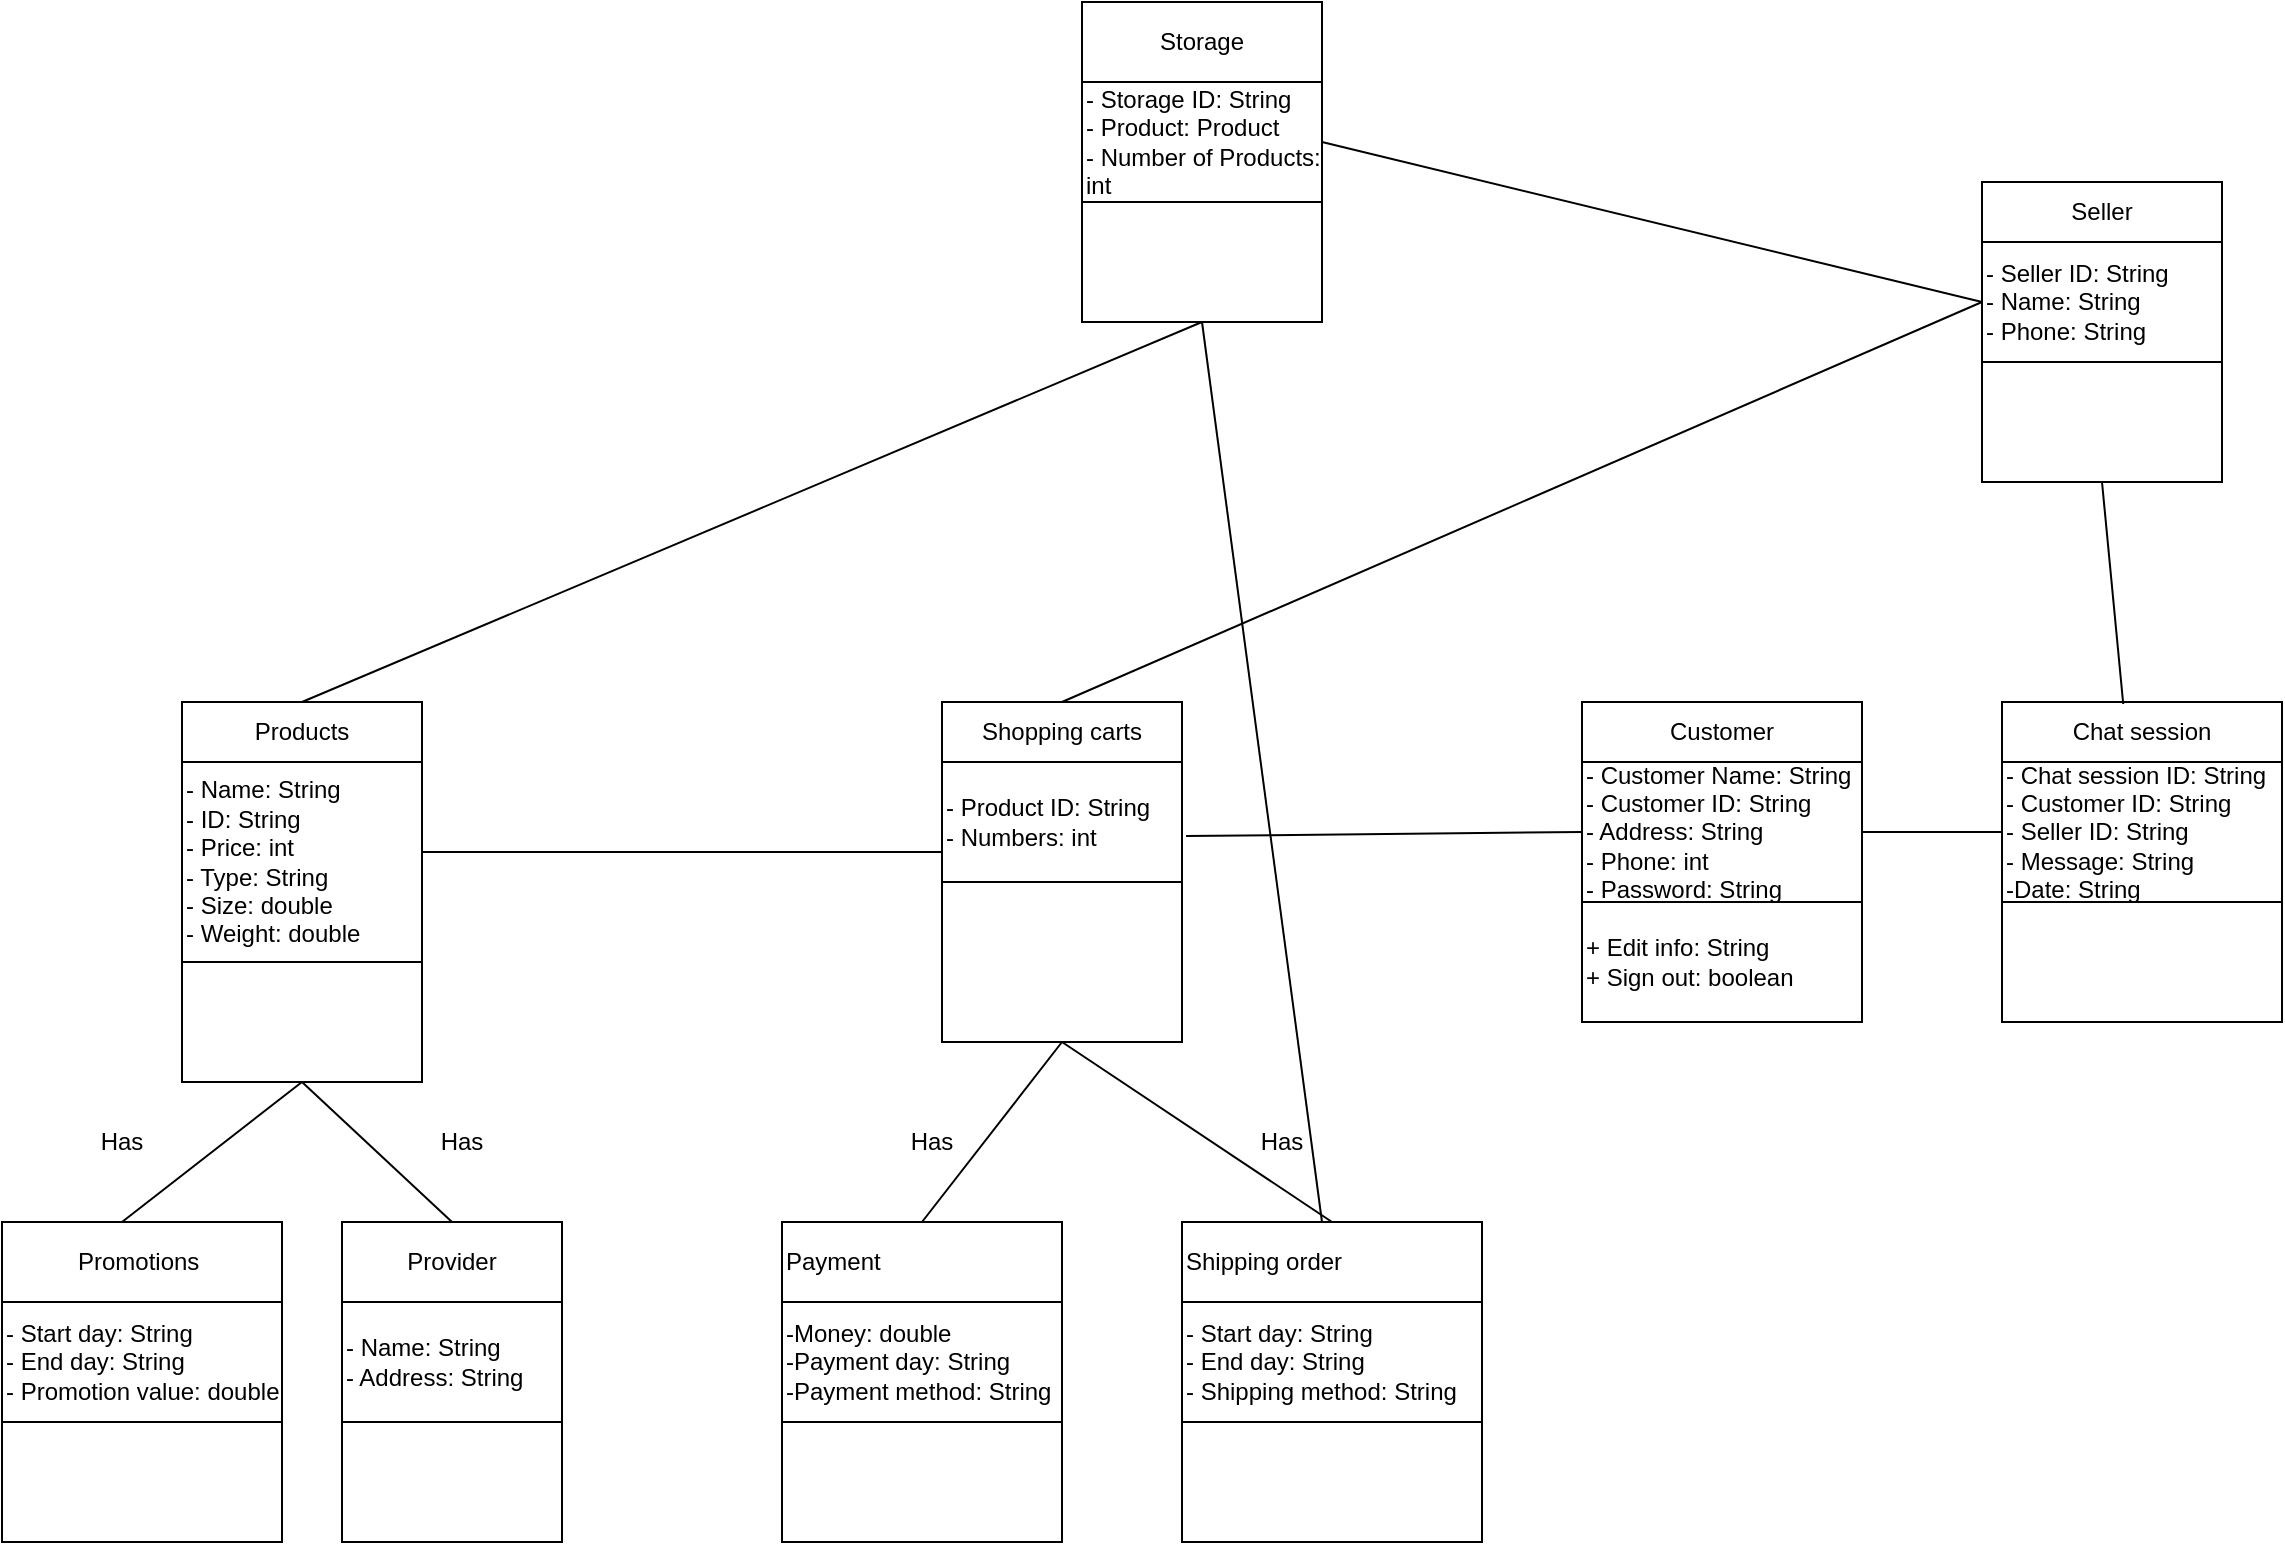 <mxfile version="14.6.9" type="device"><diagram id="LX4eJwAMRMhfonvK7PKO" name="Page-1"><mxGraphModel dx="868" dy="1277" grid="1" gridSize="10" guides="1" tooltips="1" connect="1" arrows="1" fold="1" page="1" pageScale="1" pageWidth="1169" pageHeight="827" math="0" shadow="0"><root><mxCell id="0"/><mxCell id="1" parent="0"/><mxCell id="oTQE_fZ3oGOkvN394g78-7" value="Products" style="rounded=0;whiteSpace=wrap;html=1;" vertex="1" parent="1"><mxGeometry x="100" y="100" width="120" height="30" as="geometry"/></mxCell><mxCell id="oTQE_fZ3oGOkvN394g78-9" value="- Name: String&amp;nbsp;&lt;br&gt;- ID: String&lt;br&gt;- Price: int&lt;br&gt;- Type: String&lt;br&gt;- Size: double&lt;br&gt;- Weight: double" style="rounded=0;whiteSpace=wrap;html=1;align=left;" vertex="1" parent="1"><mxGeometry x="100" y="130" width="120" height="100" as="geometry"/></mxCell><mxCell id="oTQE_fZ3oGOkvN394g78-10" value="" style="rounded=0;whiteSpace=wrap;html=1;" vertex="1" parent="1"><mxGeometry x="100" y="230" width="120" height="60" as="geometry"/></mxCell><mxCell id="oTQE_fZ3oGOkvN394g78-11" value="Promotions&amp;nbsp;" style="rounded=0;whiteSpace=wrap;html=1;align=center;" vertex="1" parent="1"><mxGeometry x="10" y="360" width="140" height="40" as="geometry"/></mxCell><mxCell id="oTQE_fZ3oGOkvN394g78-12" value="- Start day: String&lt;br&gt;- End day: String&lt;br&gt;- Promotion value: double" style="rounded=0;whiteSpace=wrap;html=1;align=left;" vertex="1" parent="1"><mxGeometry x="10" y="400" width="140" height="60" as="geometry"/></mxCell><mxCell id="oTQE_fZ3oGOkvN394g78-14" value="" style="rounded=0;whiteSpace=wrap;html=1;align=left;" vertex="1" parent="1"><mxGeometry x="10" y="460" width="140" height="60" as="geometry"/></mxCell><mxCell id="oTQE_fZ3oGOkvN394g78-15" value="Provider" style="rounded=0;whiteSpace=wrap;html=1;align=center;" vertex="1" parent="1"><mxGeometry x="180" y="360" width="110" height="40" as="geometry"/></mxCell><mxCell id="oTQE_fZ3oGOkvN394g78-16" value="- Name: String&lt;br&gt;- Address: String" style="rounded=0;whiteSpace=wrap;html=1;align=left;" vertex="1" parent="1"><mxGeometry x="180" y="400" width="110" height="60" as="geometry"/></mxCell><mxCell id="oTQE_fZ3oGOkvN394g78-17" value="" style="rounded=0;whiteSpace=wrap;html=1;align=left;" vertex="1" parent="1"><mxGeometry x="180" y="460" width="110" height="60" as="geometry"/></mxCell><mxCell id="oTQE_fZ3oGOkvN394g78-18" value="" style="endArrow=none;html=1;entryX=0.5;entryY=1;entryDx=0;entryDy=0;" edge="1" parent="1" target="oTQE_fZ3oGOkvN394g78-10"><mxGeometry width="50" height="50" relative="1" as="geometry"><mxPoint x="70" y="360" as="sourcePoint"/><mxPoint x="120" y="310" as="targetPoint"/></mxGeometry></mxCell><mxCell id="oTQE_fZ3oGOkvN394g78-19" value="" style="endArrow=none;html=1;exitX=0.5;exitY=1;exitDx=0;exitDy=0;entryX=0.5;entryY=0;entryDx=0;entryDy=0;" edge="1" parent="1" source="oTQE_fZ3oGOkvN394g78-10" target="oTQE_fZ3oGOkvN394g78-15"><mxGeometry width="50" height="50" relative="1" as="geometry"><mxPoint x="320" y="280" as="sourcePoint"/><mxPoint x="370" y="230" as="targetPoint"/></mxGeometry></mxCell><mxCell id="oTQE_fZ3oGOkvN394g78-20" value="Has" style="text;html=1;strokeColor=none;fillColor=none;align=center;verticalAlign=middle;whiteSpace=wrap;rounded=0;" vertex="1" parent="1"><mxGeometry x="50" y="310" width="40" height="20" as="geometry"/></mxCell><mxCell id="oTQE_fZ3oGOkvN394g78-22" value="Has" style="text;html=1;strokeColor=none;fillColor=none;align=center;verticalAlign=middle;whiteSpace=wrap;rounded=0;" vertex="1" parent="1"><mxGeometry x="220" y="305" width="40" height="30" as="geometry"/></mxCell><mxCell id="oTQE_fZ3oGOkvN394g78-23" value="Shopping carts" style="rounded=0;whiteSpace=wrap;html=1;align=center;" vertex="1" parent="1"><mxGeometry x="480" y="100" width="120" height="30" as="geometry"/></mxCell><mxCell id="oTQE_fZ3oGOkvN394g78-24" value="- Product ID: String&lt;br&gt;- Numbers: int" style="rounded=0;whiteSpace=wrap;html=1;align=left;" vertex="1" parent="1"><mxGeometry x="480" y="130" width="120" height="60" as="geometry"/></mxCell><mxCell id="oTQE_fZ3oGOkvN394g78-25" value="" style="rounded=0;whiteSpace=wrap;html=1;align=left;" vertex="1" parent="1"><mxGeometry x="480" y="190" width="120" height="80" as="geometry"/></mxCell><mxCell id="oTQE_fZ3oGOkvN394g78-26" value="Payment" style="rounded=0;whiteSpace=wrap;html=1;align=left;" vertex="1" parent="1"><mxGeometry x="400" y="360" width="140" height="40" as="geometry"/></mxCell><mxCell id="oTQE_fZ3oGOkvN394g78-27" value="" style="endArrow=none;html=1;entryX=0;entryY=0.75;entryDx=0;entryDy=0;" edge="1" parent="1" target="oTQE_fZ3oGOkvN394g78-24"><mxGeometry width="50" height="50" relative="1" as="geometry"><mxPoint x="220" y="175" as="sourcePoint"/><mxPoint x="370" y="300" as="targetPoint"/></mxGeometry></mxCell><mxCell id="oTQE_fZ3oGOkvN394g78-28" value="-Money: double&lt;br&gt;-Payment day: String&lt;br&gt;-Payment method: String" style="rounded=0;whiteSpace=wrap;html=1;align=left;" vertex="1" parent="1"><mxGeometry x="400" y="400" width="140" height="60" as="geometry"/></mxCell><mxCell id="oTQE_fZ3oGOkvN394g78-29" value="" style="rounded=0;whiteSpace=wrap;html=1;align=left;" vertex="1" parent="1"><mxGeometry x="400" y="460" width="140" height="60" as="geometry"/></mxCell><mxCell id="oTQE_fZ3oGOkvN394g78-31" value="" style="endArrow=none;html=1;entryX=0.5;entryY=1;entryDx=0;entryDy=0;exitX=0.5;exitY=0;exitDx=0;exitDy=0;" edge="1" parent="1" source="oTQE_fZ3oGOkvN394g78-26" target="oTQE_fZ3oGOkvN394g78-25"><mxGeometry width="50" height="50" relative="1" as="geometry"><mxPoint x="320" y="340" as="sourcePoint"/><mxPoint x="370" y="290" as="targetPoint"/></mxGeometry></mxCell><mxCell id="oTQE_fZ3oGOkvN394g78-32" value="Shipping order" style="rounded=0;whiteSpace=wrap;html=1;align=left;" vertex="1" parent="1"><mxGeometry x="600" y="360" width="150" height="40" as="geometry"/></mxCell><mxCell id="oTQE_fZ3oGOkvN394g78-33" value="" style="endArrow=none;html=1;exitX=0.5;exitY=0;exitDx=0;exitDy=0;" edge="1" parent="1" source="oTQE_fZ3oGOkvN394g78-32"><mxGeometry width="50" height="50" relative="1" as="geometry"><mxPoint x="320" y="340" as="sourcePoint"/><mxPoint x="540" y="270" as="targetPoint"/></mxGeometry></mxCell><mxCell id="oTQE_fZ3oGOkvN394g78-34" value="- Start day: String&lt;br&gt;- End day: String&lt;br&gt;- Shipping method: String&amp;nbsp;" style="rounded=0;whiteSpace=wrap;html=1;align=left;" vertex="1" parent="1"><mxGeometry x="600" y="400" width="150" height="60" as="geometry"/></mxCell><mxCell id="oTQE_fZ3oGOkvN394g78-35" value="" style="rounded=0;whiteSpace=wrap;html=1;align=left;" vertex="1" parent="1"><mxGeometry x="600" y="460" width="150" height="60" as="geometry"/></mxCell><mxCell id="oTQE_fZ3oGOkvN394g78-36" value="Has" style="text;html=1;strokeColor=none;fillColor=none;align=center;verticalAlign=middle;whiteSpace=wrap;rounded=0;" vertex="1" parent="1"><mxGeometry x="460" y="310" width="30" height="20" as="geometry"/></mxCell><mxCell id="oTQE_fZ3oGOkvN394g78-38" value="Has" style="text;html=1;strokeColor=none;fillColor=none;align=center;verticalAlign=middle;whiteSpace=wrap;rounded=0;" vertex="1" parent="1"><mxGeometry x="630" y="310" width="40" height="20" as="geometry"/></mxCell><mxCell id="oTQE_fZ3oGOkvN394g78-41" value="Customer" style="rounded=0;whiteSpace=wrap;html=1;align=center;" vertex="1" parent="1"><mxGeometry x="800" y="100" width="140" height="30" as="geometry"/></mxCell><mxCell id="oTQE_fZ3oGOkvN394g78-42" value="- Customer Name: String&lt;br&gt;- Customer ID: String&lt;br&gt;- Address: String&lt;br&gt;- Phone: int&amp;nbsp;&lt;br&gt;- Password: String" style="rounded=0;whiteSpace=wrap;html=1;align=left;" vertex="1" parent="1"><mxGeometry x="800" y="130" width="140" height="70" as="geometry"/></mxCell><mxCell id="oTQE_fZ3oGOkvN394g78-43" value="+ Edit info: String&lt;br&gt;+ Sign out: boolean" style="rounded=0;whiteSpace=wrap;html=1;align=left;" vertex="1" parent="1"><mxGeometry x="800" y="200" width="140" height="60" as="geometry"/></mxCell><mxCell id="oTQE_fZ3oGOkvN394g78-44" value="" style="endArrow=none;html=1;entryX=0;entryY=0.5;entryDx=0;entryDy=0;exitX=1.017;exitY=0.617;exitDx=0;exitDy=0;exitPerimeter=0;" edge="1" parent="1" source="oTQE_fZ3oGOkvN394g78-24" target="oTQE_fZ3oGOkvN394g78-42"><mxGeometry width="50" height="50" relative="1" as="geometry"><mxPoint x="730" y="390" as="sourcePoint"/><mxPoint x="780" y="340" as="targetPoint"/></mxGeometry></mxCell><mxCell id="oTQE_fZ3oGOkvN394g78-45" value="Chat session" style="rounded=0;whiteSpace=wrap;html=1;align=center;" vertex="1" parent="1"><mxGeometry x="1010" y="100" width="140" height="30" as="geometry"/></mxCell><mxCell id="oTQE_fZ3oGOkvN394g78-46" value="- Chat session ID: String&lt;br&gt;- Customer ID: String&lt;br&gt;- Seller ID: String&lt;br&gt;- Message: String&lt;br&gt;-Date: String" style="rounded=0;whiteSpace=wrap;html=1;align=left;" vertex="1" parent="1"><mxGeometry x="1010" y="130" width="140" height="70" as="geometry"/></mxCell><mxCell id="oTQE_fZ3oGOkvN394g78-47" value="" style="rounded=0;whiteSpace=wrap;html=1;align=left;" vertex="1" parent="1"><mxGeometry x="1010" y="200" width="140" height="60" as="geometry"/></mxCell><mxCell id="oTQE_fZ3oGOkvN394g78-48" value="" style="endArrow=none;html=1;entryX=0;entryY=0.5;entryDx=0;entryDy=0;" edge="1" parent="1" target="oTQE_fZ3oGOkvN394g78-46"><mxGeometry width="50" height="50" relative="1" as="geometry"><mxPoint x="940" y="165" as="sourcePoint"/><mxPoint x="780" y="120" as="targetPoint"/></mxGeometry></mxCell><mxCell id="oTQE_fZ3oGOkvN394g78-50" value="Seller" style="rounded=0;whiteSpace=wrap;html=1;align=center;" vertex="1" parent="1"><mxGeometry x="1000" y="-160" width="120" height="30" as="geometry"/></mxCell><mxCell id="oTQE_fZ3oGOkvN394g78-51" value="- Seller ID: String&lt;br&gt;- Name: String&lt;br&gt;- Phone: String" style="rounded=0;whiteSpace=wrap;html=1;align=left;" vertex="1" parent="1"><mxGeometry x="1000" y="-130" width="120" height="60" as="geometry"/></mxCell><mxCell id="oTQE_fZ3oGOkvN394g78-52" value="" style="rounded=0;whiteSpace=wrap;html=1;align=left;" vertex="1" parent="1"><mxGeometry x="1000" y="-70" width="120" height="60" as="geometry"/></mxCell><mxCell id="oTQE_fZ3oGOkvN394g78-53" value="" style="endArrow=none;html=1;exitX=0.433;exitY=0.033;exitDx=0;exitDy=0;entryX=0.5;entryY=1;entryDx=0;entryDy=0;exitPerimeter=0;" edge="1" parent="1" source="oTQE_fZ3oGOkvN394g78-45" target="oTQE_fZ3oGOkvN394g78-52"><mxGeometry width="50" height="50" relative="1" as="geometry"><mxPoint x="870" y="-50" as="sourcePoint"/><mxPoint x="920" y="-100" as="targetPoint"/></mxGeometry></mxCell><mxCell id="oTQE_fZ3oGOkvN394g78-54" value="" style="endArrow=none;html=1;exitX=0.5;exitY=0;exitDx=0;exitDy=0;entryX=0;entryY=0.5;entryDx=0;entryDy=0;" edge="1" parent="1" source="oTQE_fZ3oGOkvN394g78-23" target="oTQE_fZ3oGOkvN394g78-51"><mxGeometry width="50" height="50" relative="1" as="geometry"><mxPoint x="870" y="50" as="sourcePoint"/><mxPoint x="920" as="targetPoint"/></mxGeometry></mxCell><mxCell id="oTQE_fZ3oGOkvN394g78-55" value="Storage" style="rounded=0;whiteSpace=wrap;html=1;align=center;" vertex="1" parent="1"><mxGeometry x="550" y="-250" width="120" height="40" as="geometry"/></mxCell><mxCell id="oTQE_fZ3oGOkvN394g78-56" value="- Storage ID: String&lt;br&gt;- Product: Product&lt;br&gt;- Number of Products: int" style="rounded=0;whiteSpace=wrap;html=1;align=left;" vertex="1" parent="1"><mxGeometry x="550" y="-210" width="120" height="60" as="geometry"/></mxCell><mxCell id="oTQE_fZ3oGOkvN394g78-57" value="" style="rounded=0;whiteSpace=wrap;html=1;align=left;" vertex="1" parent="1"><mxGeometry x="550" y="-150" width="120" height="60" as="geometry"/></mxCell><mxCell id="oTQE_fZ3oGOkvN394g78-58" value="" style="endArrow=none;html=1;exitX=0.5;exitY=0;exitDx=0;exitDy=0;entryX=0.5;entryY=1;entryDx=0;entryDy=0;" edge="1" parent="1" source="oTQE_fZ3oGOkvN394g78-7" target="oTQE_fZ3oGOkvN394g78-57"><mxGeometry width="50" height="50" relative="1" as="geometry"><mxPoint x="250" y="40" as="sourcePoint"/><mxPoint x="300" y="-10" as="targetPoint"/></mxGeometry></mxCell><mxCell id="oTQE_fZ3oGOkvN394g78-59" value="" style="endArrow=none;html=1;entryX=0;entryY=0.5;entryDx=0;entryDy=0;" edge="1" parent="1" target="oTQE_fZ3oGOkvN394g78-51"><mxGeometry width="50" height="50" relative="1" as="geometry"><mxPoint x="670" y="-180" as="sourcePoint"/><mxPoint x="590" y="-260" as="targetPoint"/></mxGeometry></mxCell><mxCell id="oTQE_fZ3oGOkvN394g78-60" value="" style="endArrow=none;html=1;entryX=0.5;entryY=1;entryDx=0;entryDy=0;" edge="1" parent="1" target="oTQE_fZ3oGOkvN394g78-57"><mxGeometry width="50" height="50" relative="1" as="geometry"><mxPoint x="670" y="360" as="sourcePoint"/><mxPoint x="590" y="30" as="targetPoint"/></mxGeometry></mxCell></root></mxGraphModel></diagram></mxfile>